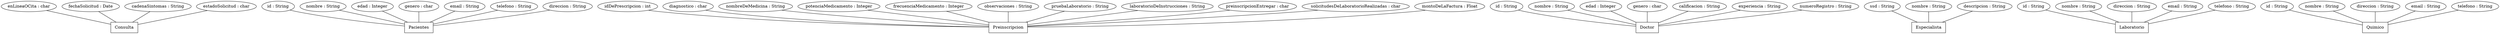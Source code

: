 // Code generated by Umple 1.35.0.7523.c616a4dce

digraph "model" {
  rankdir="BT"
  node [ratio="auto" shape=record margin=0; href="javascript:Action.selectClass(&quot;\N&quot;);"];

  // Class: Consulta
  "Consulta" [shape=rectangle, label="   Consulta   ",
   tooltip="class Consulta
"];

  // Attributes for Consulta
  "enLineaOCitaConsulta" [shape=ellipse, label="   enLineaOCita\ :\ char   ", tooltip="char enLineaOCita&#13;"];
  "Consulta" -> "enLineaOCitaConsulta" [arrowhead="none"];

  "fechaSolicitudConsulta" [shape=ellipse, label="   fechaSolicitud\ :\ Date   ", tooltip="Date fechaSolicitud&#13;"];
  "Consulta" -> "fechaSolicitudConsulta" [arrowhead="none"];

  "cadenaSintomasConsulta" [shape=ellipse, label="   cadenaSintomas\ :\ String   ", tooltip="String cadenaSintomas&#13;"];
  "Consulta" -> "cadenaSintomasConsulta" [arrowhead="none"];

  "estadoSolicitudConsulta" [shape=ellipse, label="   estadoSolicitud\ :\ char   ", tooltip="char estadoSolicitud&#13;"];
  "Consulta" -> "estadoSolicitudConsulta" [arrowhead="none"];

  // Class: Pacientes
  "Pacientes" [shape=rectangle, label="   Pacientes   ",
   tooltip="class Pacientes
"];

  // Attributes for Pacientes
  "idPacientes" [shape=ellipse, label="   id\ :\ String   ", tooltip="String id&#13;"];
  "Pacientes" -> "idPacientes" [arrowhead="none"];

  "nombrePacientes" [shape=ellipse, label="   nombre\ :\ String   ", tooltip="String nombre&#13;"];
  "Pacientes" -> "nombrePacientes" [arrowhead="none"];

  "edadPacientes" [shape=ellipse, label="   edad\ :\ Integer   ", tooltip="Integer edad&#13;"];
  "Pacientes" -> "edadPacientes" [arrowhead="none"];

  "generoPacientes" [shape=ellipse, label="   genero\ :\ char   ", tooltip="char genero&#13;"];
  "Pacientes" -> "generoPacientes" [arrowhead="none"];

  "emailPacientes" [shape=ellipse, label="   email\ :\ String   ", tooltip="String email&#13;"];
  "Pacientes" -> "emailPacientes" [arrowhead="none"];

  "telefonoPacientes" [shape=ellipse, label="   telefono\ :\ String   ", tooltip="String telefono&#13;"];
  "Pacientes" -> "telefonoPacientes" [arrowhead="none"];

  "direccionPacientes" [shape=ellipse, label="   direccion\ :\ String   ", tooltip="String direccion&#13;"];
  "Pacientes" -> "direccionPacientes" [arrowhead="none"];

  // Class: Preinscripcion
  "Preinscripcion" [shape=rectangle, label="   Preinscripcion   ",
   tooltip="class Preinscripcion
"];

  // Attributes for Preinscripcion
  "idDePrescripcionPreinscripcion" [shape=ellipse, label="   idDePrescripcion\ :\ int   ", tooltip="int idDePrescripcion&#13;"];
  "Preinscripcion" -> "idDePrescripcionPreinscripcion" [arrowhead="none"];

  "diagnosticoPreinscripcion" [shape=ellipse, label="   diagnostico\ :\ char   ", tooltip="char diagnostico&#13;"];
  "Preinscripcion" -> "diagnosticoPreinscripcion" [arrowhead="none"];

  "nombreDeMedicinaPreinscripcion" [shape=ellipse, label="   nombreDeMedicina\ :\ String   ", tooltip="String nombreDeMedicina&#13;"];
  "Preinscripcion" -> "nombreDeMedicinaPreinscripcion" [arrowhead="none"];

  "potenciaMedicamentoPreinscripcion" [shape=ellipse, label="   potenciaMedicamento\ :\ Integer   ", tooltip="Integer potenciaMedicamento&#13;"];
  "Preinscripcion" -> "potenciaMedicamentoPreinscripcion" [arrowhead="none"];

  "frecuenciaMedicamentoPreinscripcion" [shape=ellipse, label="   frecuenciaMedicamento\ :\ Integer   ", tooltip="Integer frecuenciaMedicamento&#13;"];
  "Preinscripcion" -> "frecuenciaMedicamentoPreinscripcion" [arrowhead="none"];

  "observacionesPreinscripcion" [shape=ellipse, label="   observaciones\ :\ String   ", tooltip="String observaciones&#13;"];
  "Preinscripcion" -> "observacionesPreinscripcion" [arrowhead="none"];

  "pruebaLaboratorioPreinscripcion" [shape=ellipse, label="   pruebaLaboratorio\ :\ String   ", tooltip="String pruebaLaboratorio&#13;"];
  "Preinscripcion" -> "pruebaLaboratorioPreinscripcion" [arrowhead="none"];

  "laboratorioDeInstruccionesPreinscripcion" [shape=ellipse, label="   laboratorioDeInstrucciones\ :\ String   ", tooltip="String laboratorioDeInstrucciones&#13;"];
  "Preinscripcion" -> "laboratorioDeInstruccionesPreinscripcion" [arrowhead="none"];

  "preinscripcionEntregarPreinscripcion" [shape=ellipse, label="   preinscripcionEntregar\ :\ char   ", tooltip="char preinscripcionEntregar&#13;"];
  "Preinscripcion" -> "preinscripcionEntregarPreinscripcion" [arrowhead="none"];

  "solicitudesDeLaboratorioRealizadasPreinscripcion" [shape=ellipse, label="   solicitudesDeLaboratorioRealizadas\ :\ char   ", tooltip="char solicitudesDeLaboratorioRealizadas&#13;"];
  "Preinscripcion" -> "solicitudesDeLaboratorioRealizadasPreinscripcion" [arrowhead="none"];

  "montoDeLaFacturaPreinscripcion" [shape=ellipse, label="   montoDeLaFactura\ :\ Float   ", tooltip="Float montoDeLaFactura&#13;"];
  "Preinscripcion" -> "montoDeLaFacturaPreinscripcion" [arrowhead="none"];

  // Class: Doctor
  "Doctor" [shape=rectangle, label="   Doctor   ",
   tooltip="class Doctor
"];

  // Attributes for Doctor
  "idDoctor" [shape=ellipse, label="   id\ :\ String   ", tooltip="String id&#13;"];
  "Doctor" -> "idDoctor" [arrowhead="none"];

  "nombreDoctor" [shape=ellipse, label="   nombre\ :\ String   ", tooltip="String nombre&#13;"];
  "Doctor" -> "nombreDoctor" [arrowhead="none"];

  "edadDoctor" [shape=ellipse, label="   edad\ :\ Integer   ", tooltip="Integer edad&#13;"];
  "Doctor" -> "edadDoctor" [arrowhead="none"];

  "generoDoctor" [shape=ellipse, label="   genero\ :\ char   ", tooltip="char genero&#13;"];
  "Doctor" -> "generoDoctor" [arrowhead="none"];

  "calificacionDoctor" [shape=ellipse, label="   calificacion\ :\ String   ", tooltip="String calificacion&#13;"];
  "Doctor" -> "calificacionDoctor" [arrowhead="none"];

  "experienciaDoctor" [shape=ellipse, label="   experiencia\ :\ String   ", tooltip="String experiencia&#13;"];
  "Doctor" -> "experienciaDoctor" [arrowhead="none"];

  "numeroRegistroDoctor" [shape=ellipse, label="   numeroRegistro\ :\ String   ", tooltip="String numeroRegistro&#13;"];
  "Doctor" -> "numeroRegistroDoctor" [arrowhead="none"];

  // Class: Especialista
  "Especialista" [shape=rectangle, label="   Especialista   ",
   tooltip="class Especialista
"];

  // Attributes for Especialista
  "ssdEspecialista" [shape=ellipse, label="   ssd\ :\ String   ", tooltip="String ssd&#13;"];
  "Especialista" -> "ssdEspecialista" [arrowhead="none"];

  "nombreEspecialista" [shape=ellipse, label="   nombre\ :\ String   ", tooltip="String nombre&#13;"];
  "Especialista" -> "nombreEspecialista" [arrowhead="none"];

  "descripcionEspecialista" [shape=ellipse, label="   descripcion\ :\ String   ", tooltip="String descripcion&#13;"];
  "Especialista" -> "descripcionEspecialista" [arrowhead="none"];

  // Class: Laboratorio
  "Laboratorio" [shape=rectangle, label="   Laboratorio   ",
   tooltip="class Laboratorio
"];

  // Attributes for Laboratorio
  "idLaboratorio" [shape=ellipse, label="   id\ :\ String   ", tooltip="String id&#13;"];
  "Laboratorio" -> "idLaboratorio" [arrowhead="none"];

  "nombreLaboratorio" [shape=ellipse, label="   nombre\ :\ String   ", tooltip="String nombre&#13;"];
  "Laboratorio" -> "nombreLaboratorio" [arrowhead="none"];

  "direccionLaboratorio" [shape=ellipse, label="   direccion\ :\ String   ", tooltip="String direccion&#13;"];
  "Laboratorio" -> "direccionLaboratorio" [arrowhead="none"];

  "emailLaboratorio" [shape=ellipse, label="   email\ :\ String   ", tooltip="String email&#13;"];
  "Laboratorio" -> "emailLaboratorio" [arrowhead="none"];

  "telefonoLaboratorio" [shape=ellipse, label="   telefono\ :\ String   ", tooltip="String telefono&#13;"];
  "Laboratorio" -> "telefonoLaboratorio" [arrowhead="none"];

  // Class: Quimico
  "Quimico" [shape=rectangle, label="   Quimico   ",
   tooltip="class Quimico
"];

  // Attributes for Quimico
  "idQuimico" [shape=ellipse, label="   id\ :\ String   ", tooltip="String id&#13;"];
  "Quimico" -> "idQuimico" [arrowhead="none"];

  "nombreQuimico" [shape=ellipse, label="   nombre\ :\ String   ", tooltip="String nombre&#13;"];
  "Quimico" -> "nombreQuimico" [arrowhead="none"];

  "direccionQuimico" [shape=ellipse, label="   direccion\ :\ String   ", tooltip="String direccion&#13;"];
  "Quimico" -> "direccionQuimico" [arrowhead="none"];

  "emailQuimico" [shape=ellipse, label="   email\ :\ String   ", tooltip="String email&#13;"];
  "Quimico" -> "emailQuimico" [arrowhead="none"];

  "telefonoQuimico" [shape=ellipse, label="   telefono\ :\ String   ", tooltip="String telefono&#13;"];
  "Quimico" -> "telefonoQuimico" [arrowhead="none"];

  // All associations
}

